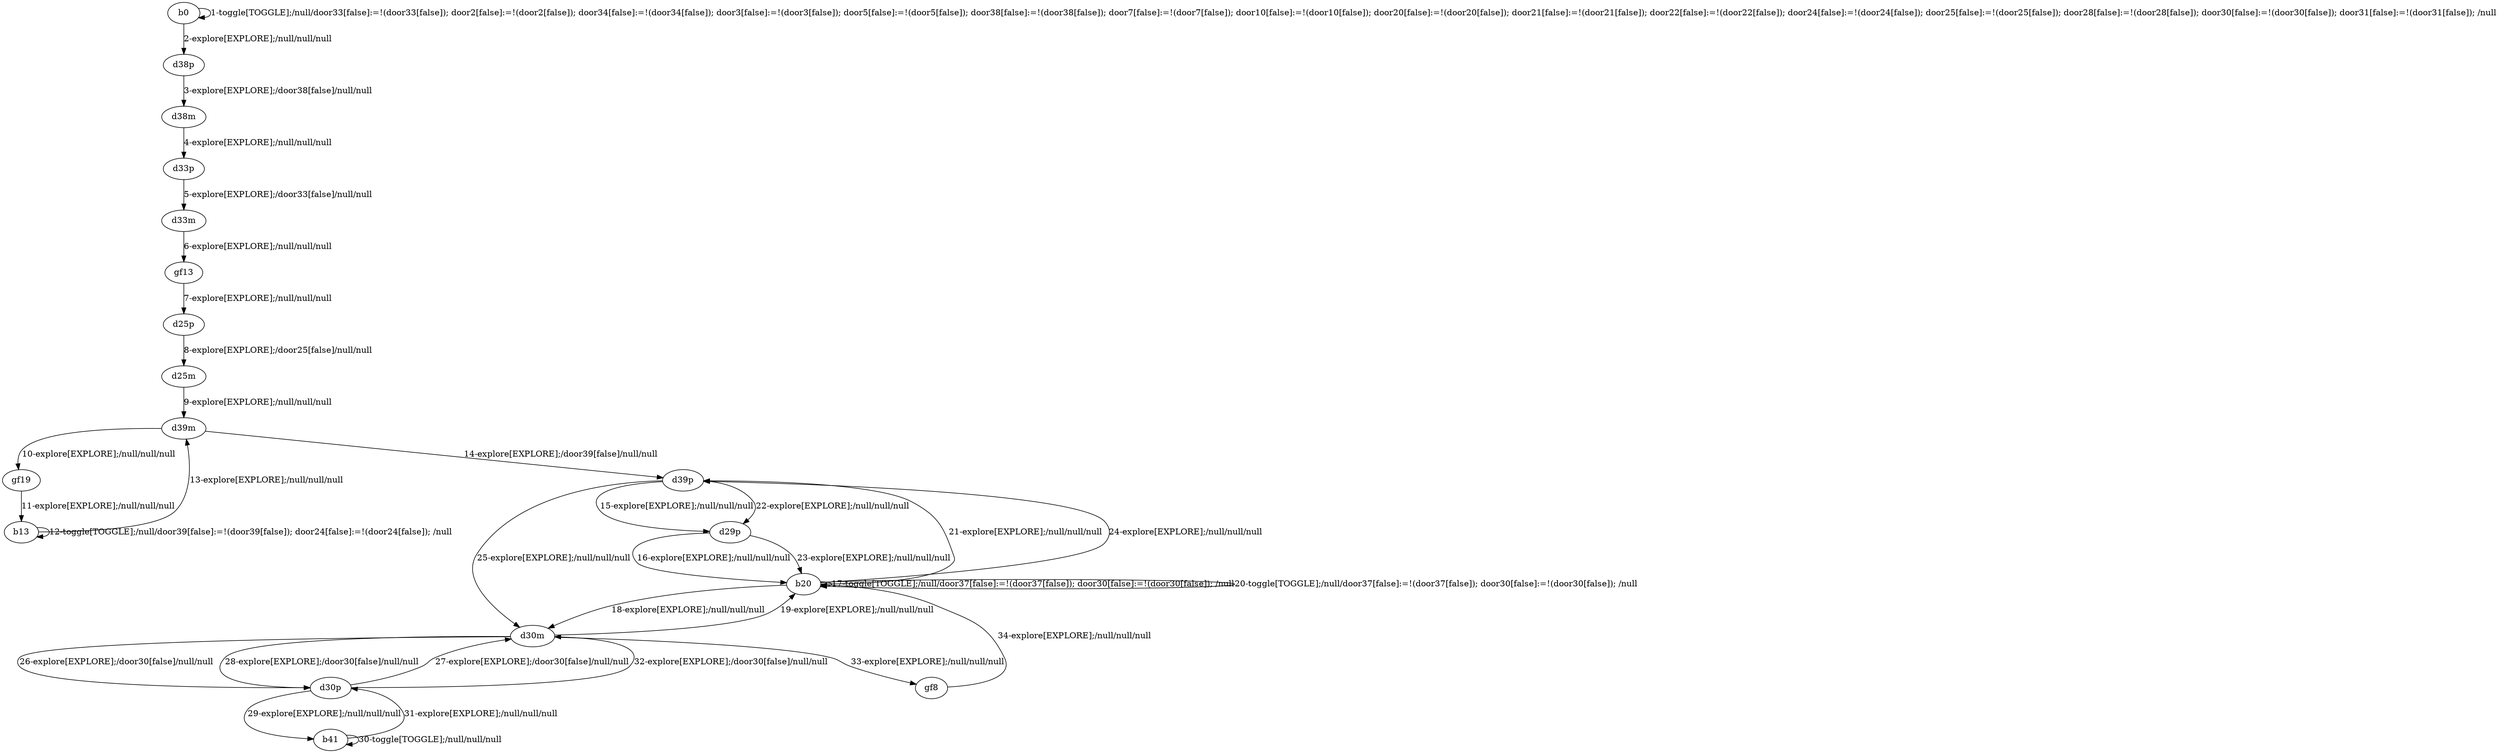 # Total number of goals covered by this test: 2
# gf8 --> b20
# d30m --> gf8

digraph g {
"b0" -> "b0" [label = "1-toggle[TOGGLE];/null/door33[false]:=!(door33[false]); door2[false]:=!(door2[false]); door34[false]:=!(door34[false]); door3[false]:=!(door3[false]); door5[false]:=!(door5[false]); door38[false]:=!(door38[false]); door7[false]:=!(door7[false]); door10[false]:=!(door10[false]); door20[false]:=!(door20[false]); door21[false]:=!(door21[false]); door22[false]:=!(door22[false]); door24[false]:=!(door24[false]); door25[false]:=!(door25[false]); door28[false]:=!(door28[false]); door30[false]:=!(door30[false]); door31[false]:=!(door31[false]); /null"];
"b0" -> "d38p" [label = "2-explore[EXPLORE];/null/null/null"];
"d38p" -> "d38m" [label = "3-explore[EXPLORE];/door38[false]/null/null"];
"d38m" -> "d33p" [label = "4-explore[EXPLORE];/null/null/null"];
"d33p" -> "d33m" [label = "5-explore[EXPLORE];/door33[false]/null/null"];
"d33m" -> "gf13" [label = "6-explore[EXPLORE];/null/null/null"];
"gf13" -> "d25p" [label = "7-explore[EXPLORE];/null/null/null"];
"d25p" -> "d25m" [label = "8-explore[EXPLORE];/door25[false]/null/null"];
"d25m" -> "d39m" [label = "9-explore[EXPLORE];/null/null/null"];
"d39m" -> "gf19" [label = "10-explore[EXPLORE];/null/null/null"];
"gf19" -> "b13" [label = "11-explore[EXPLORE];/null/null/null"];
"b13" -> "b13" [label = "12-toggle[TOGGLE];/null/door39[false]:=!(door39[false]); door24[false]:=!(door24[false]); /null"];
"b13" -> "d39m" [label = "13-explore[EXPLORE];/null/null/null"];
"d39m" -> "d39p" [label = "14-explore[EXPLORE];/door39[false]/null/null"];
"d39p" -> "d29p" [label = "15-explore[EXPLORE];/null/null/null"];
"d29p" -> "b20" [label = "16-explore[EXPLORE];/null/null/null"];
"b20" -> "b20" [label = "17-toggle[TOGGLE];/null/door37[false]:=!(door37[false]); door30[false]:=!(door30[false]); /null"];
"b20" -> "d30m" [label = "18-explore[EXPLORE];/null/null/null"];
"d30m" -> "b20" [label = "19-explore[EXPLORE];/null/null/null"];
"b20" -> "b20" [label = "20-toggle[TOGGLE];/null/door37[false]:=!(door37[false]); door30[false]:=!(door30[false]); /null"];
"b20" -> "d39p" [label = "21-explore[EXPLORE];/null/null/null"];
"d39p" -> "d29p" [label = "22-explore[EXPLORE];/null/null/null"];
"d29p" -> "b20" [label = "23-explore[EXPLORE];/null/null/null"];
"b20" -> "d39p" [label = "24-explore[EXPLORE];/null/null/null"];
"d39p" -> "d30m" [label = "25-explore[EXPLORE];/null/null/null"];
"d30m" -> "d30p" [label = "26-explore[EXPLORE];/door30[false]/null/null"];
"d30p" -> "d30m" [label = "27-explore[EXPLORE];/door30[false]/null/null"];
"d30m" -> "d30p" [label = "28-explore[EXPLORE];/door30[false]/null/null"];
"d30p" -> "b41" [label = "29-explore[EXPLORE];/null/null/null"];
"b41" -> "b41" [label = "30-toggle[TOGGLE];/null/null/null"];
"b41" -> "d30p" [label = "31-explore[EXPLORE];/null/null/null"];
"d30p" -> "d30m" [label = "32-explore[EXPLORE];/door30[false]/null/null"];
"d30m" -> "gf8" [label = "33-explore[EXPLORE];/null/null/null"];
"gf8" -> "b20" [label = "34-explore[EXPLORE];/null/null/null"];
}